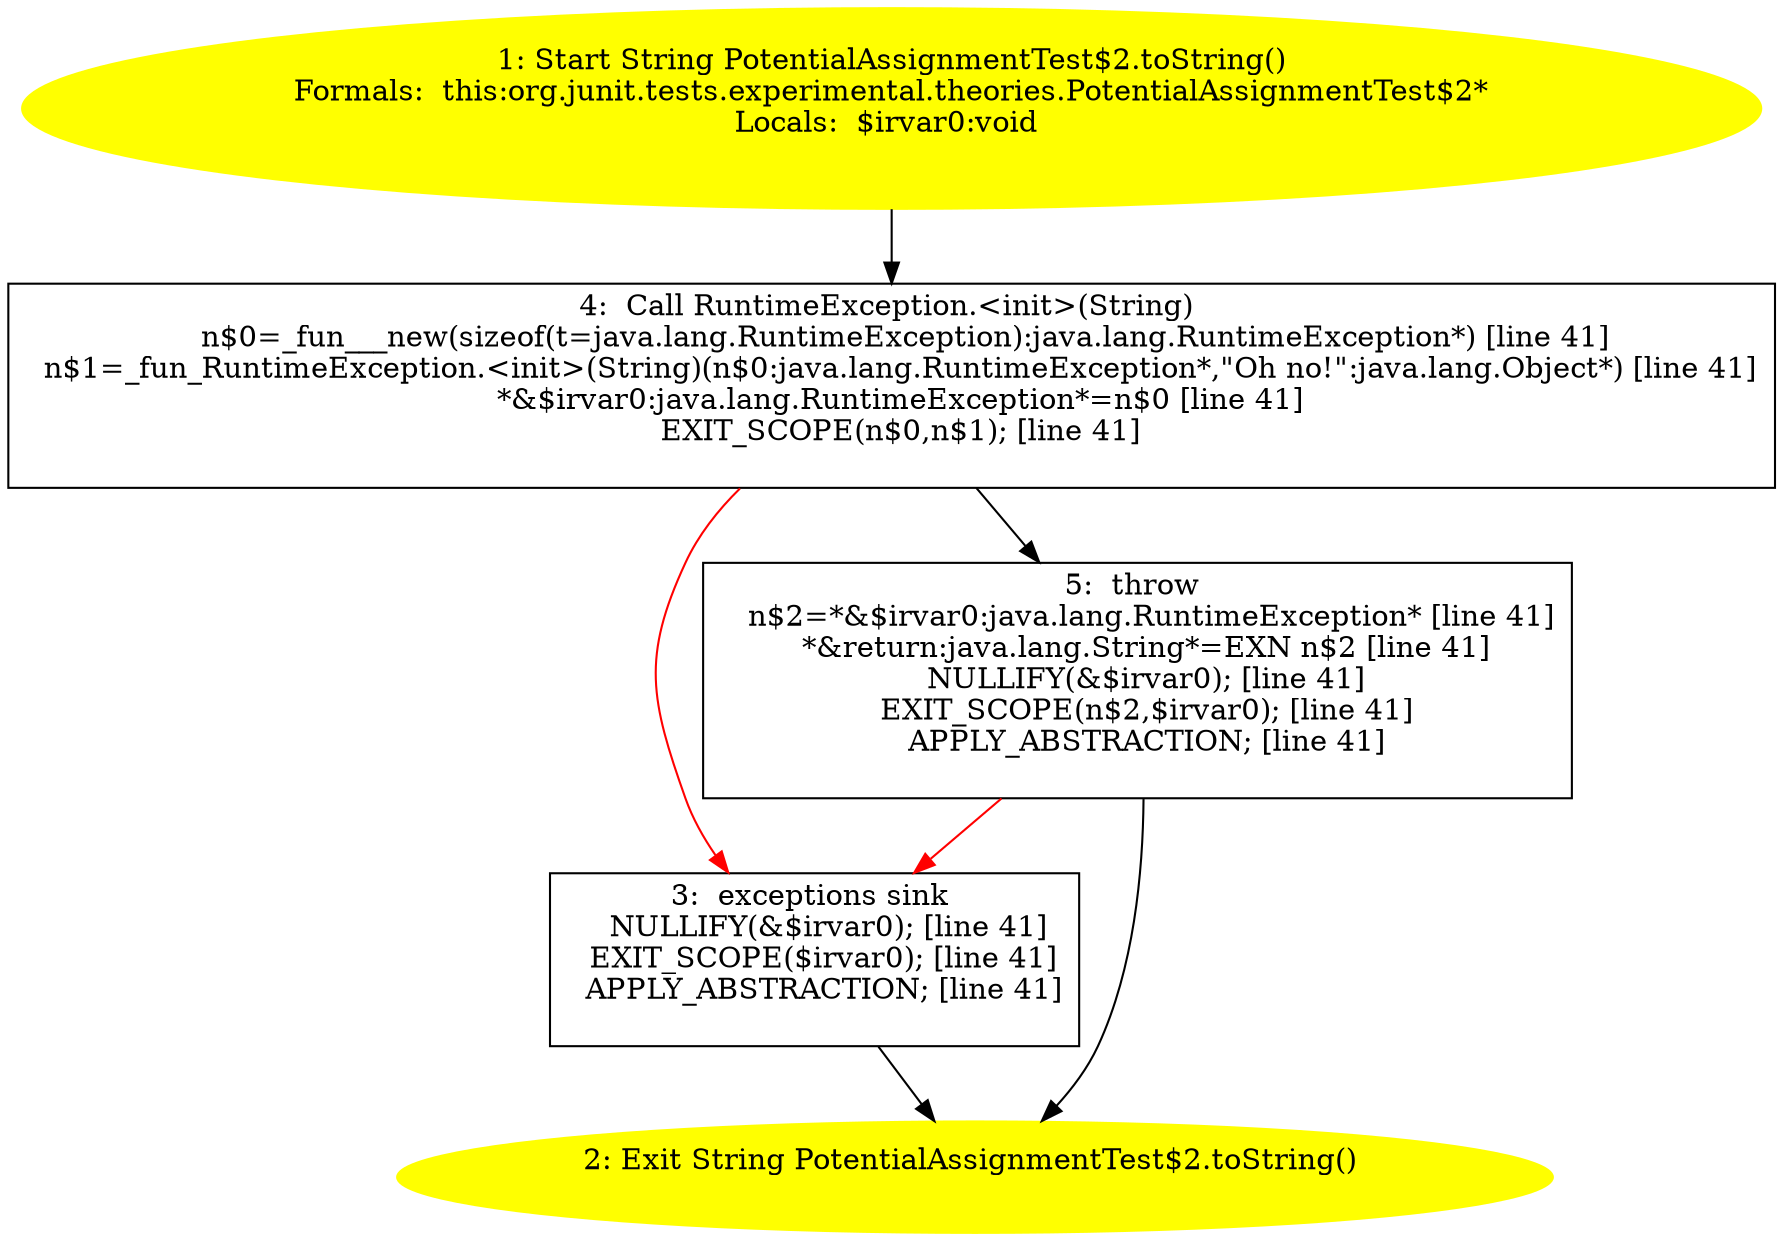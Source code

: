 /* @generated */
digraph cfg {
"org.junit.tests.experimental.theories.PotentialAssignmentTest$2.toString():java.lang.String.e03f02f3c81e0b13857533e41df9aa45_1" [label="1: Start String PotentialAssignmentTest$2.toString()\nFormals:  this:org.junit.tests.experimental.theories.PotentialAssignmentTest$2*\nLocals:  $irvar0:void \n  " color=yellow style=filled]
	

	 "org.junit.tests.experimental.theories.PotentialAssignmentTest$2.toString():java.lang.String.e03f02f3c81e0b13857533e41df9aa45_1" -> "org.junit.tests.experimental.theories.PotentialAssignmentTest$2.toString():java.lang.String.e03f02f3c81e0b13857533e41df9aa45_4" ;
"org.junit.tests.experimental.theories.PotentialAssignmentTest$2.toString():java.lang.String.e03f02f3c81e0b13857533e41df9aa45_2" [label="2: Exit String PotentialAssignmentTest$2.toString() \n  " color=yellow style=filled]
	

"org.junit.tests.experimental.theories.PotentialAssignmentTest$2.toString():java.lang.String.e03f02f3c81e0b13857533e41df9aa45_3" [label="3:  exceptions sink \n   NULLIFY(&$irvar0); [line 41]\n  EXIT_SCOPE($irvar0); [line 41]\n  APPLY_ABSTRACTION; [line 41]\n " shape="box"]
	

	 "org.junit.tests.experimental.theories.PotentialAssignmentTest$2.toString():java.lang.String.e03f02f3c81e0b13857533e41df9aa45_3" -> "org.junit.tests.experimental.theories.PotentialAssignmentTest$2.toString():java.lang.String.e03f02f3c81e0b13857533e41df9aa45_2" ;
"org.junit.tests.experimental.theories.PotentialAssignmentTest$2.toString():java.lang.String.e03f02f3c81e0b13857533e41df9aa45_4" [label="4:  Call RuntimeException.<init>(String) \n   n$0=_fun___new(sizeof(t=java.lang.RuntimeException):java.lang.RuntimeException*) [line 41]\n  n$1=_fun_RuntimeException.<init>(String)(n$0:java.lang.RuntimeException*,\"Oh no!\":java.lang.Object*) [line 41]\n  *&$irvar0:java.lang.RuntimeException*=n$0 [line 41]\n  EXIT_SCOPE(n$0,n$1); [line 41]\n " shape="box"]
	

	 "org.junit.tests.experimental.theories.PotentialAssignmentTest$2.toString():java.lang.String.e03f02f3c81e0b13857533e41df9aa45_4" -> "org.junit.tests.experimental.theories.PotentialAssignmentTest$2.toString():java.lang.String.e03f02f3c81e0b13857533e41df9aa45_5" ;
	 "org.junit.tests.experimental.theories.PotentialAssignmentTest$2.toString():java.lang.String.e03f02f3c81e0b13857533e41df9aa45_4" -> "org.junit.tests.experimental.theories.PotentialAssignmentTest$2.toString():java.lang.String.e03f02f3c81e0b13857533e41df9aa45_3" [color="red" ];
"org.junit.tests.experimental.theories.PotentialAssignmentTest$2.toString():java.lang.String.e03f02f3c81e0b13857533e41df9aa45_5" [label="5:  throw \n   n$2=*&$irvar0:java.lang.RuntimeException* [line 41]\n  *&return:java.lang.String*=EXN n$2 [line 41]\n  NULLIFY(&$irvar0); [line 41]\n  EXIT_SCOPE(n$2,$irvar0); [line 41]\n  APPLY_ABSTRACTION; [line 41]\n " shape="box"]
	

	 "org.junit.tests.experimental.theories.PotentialAssignmentTest$2.toString():java.lang.String.e03f02f3c81e0b13857533e41df9aa45_5" -> "org.junit.tests.experimental.theories.PotentialAssignmentTest$2.toString():java.lang.String.e03f02f3c81e0b13857533e41df9aa45_2" ;
	 "org.junit.tests.experimental.theories.PotentialAssignmentTest$2.toString():java.lang.String.e03f02f3c81e0b13857533e41df9aa45_5" -> "org.junit.tests.experimental.theories.PotentialAssignmentTest$2.toString():java.lang.String.e03f02f3c81e0b13857533e41df9aa45_3" [color="red" ];
}

